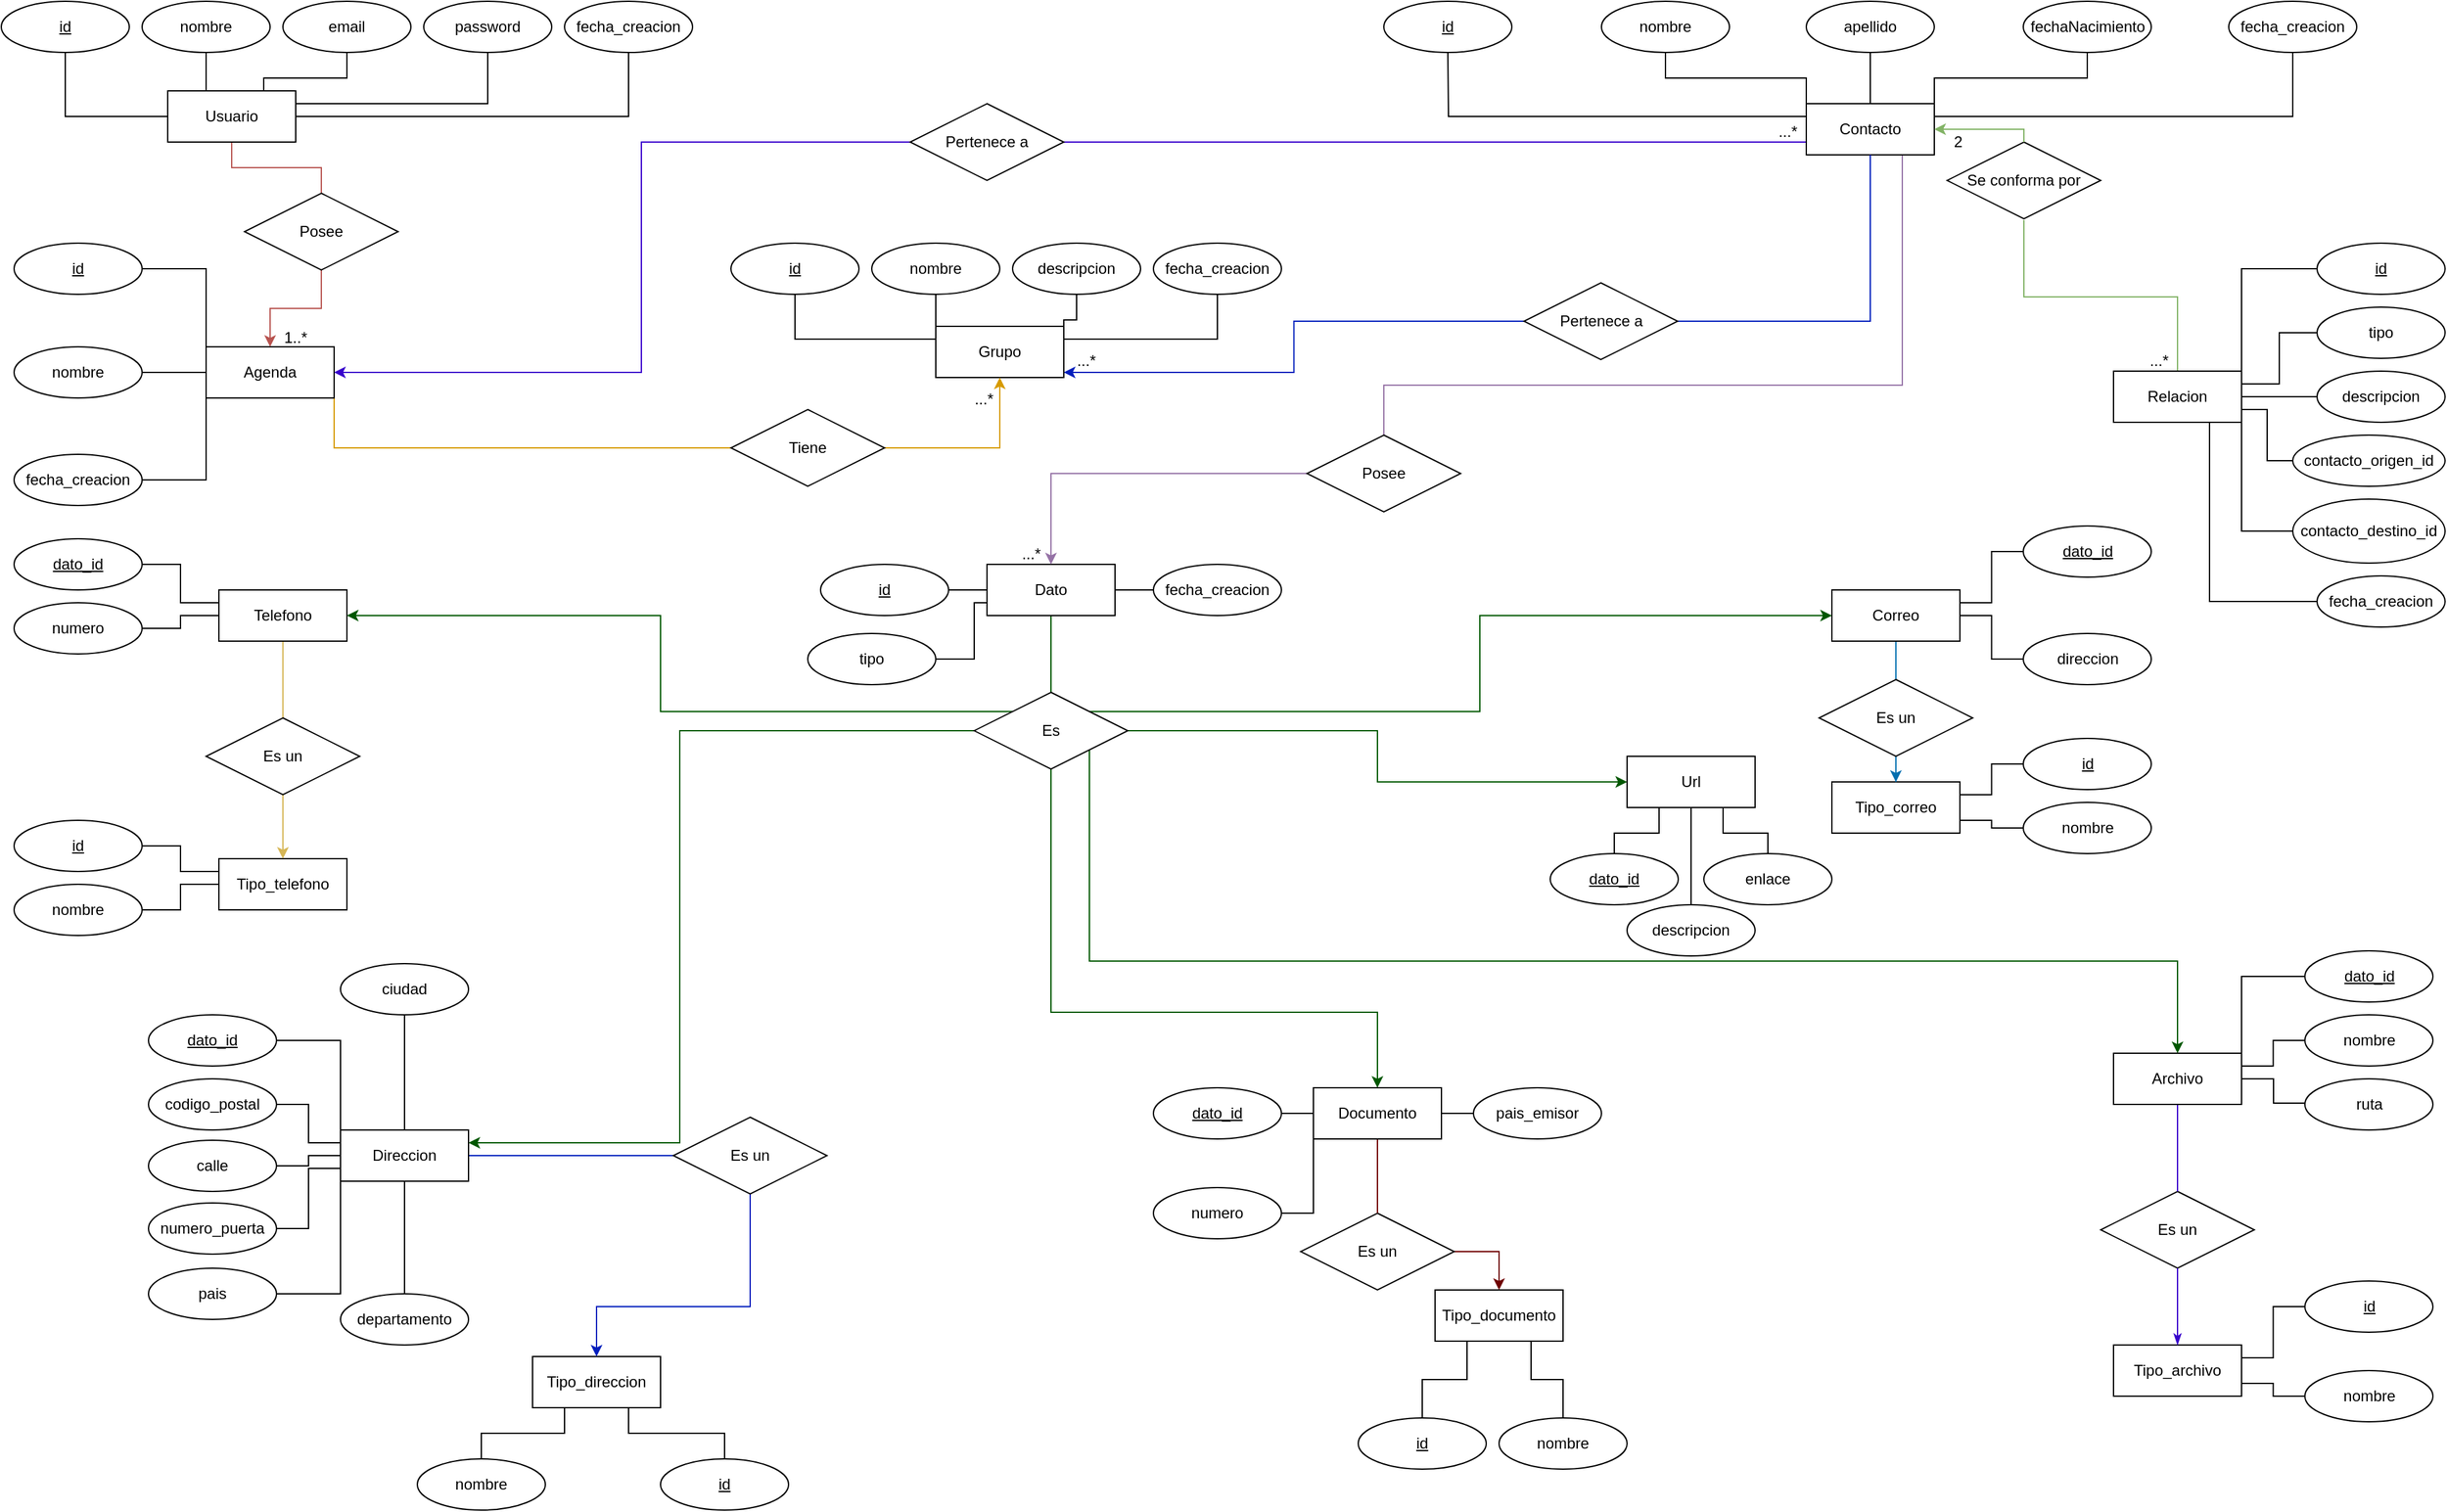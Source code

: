 <mxfile version="26.0.2">
  <diagram name="Página-1" id="xzADpgVo_dkYDp3r1AgU">
    <mxGraphModel dx="1434" dy="780" grid="1" gridSize="10" guides="1" tooltips="1" connect="1" arrows="1" fold="1" page="1" pageScale="1" pageWidth="1920" pageHeight="1200" math="0" shadow="0">
      <root>
        <mxCell id="0" />
        <mxCell id="1" parent="0" />
        <mxCell id="diiy5bji2r4iPWg2NNT_-10" style="edgeStyle=orthogonalEdgeStyle;rounded=0;orthogonalLoop=1;jettySize=auto;html=1;entryX=0.5;entryY=1;entryDx=0;entryDy=0;endArrow=none;endFill=0;" parent="1" source="diiy5bji2r4iPWg2NNT_-1" target="AHOMxlqq0fCrgZioV2p9-6" edge="1">
          <mxGeometry relative="1" as="geometry">
            <mxPoint x="190" y="60" as="targetPoint" />
          </mxGeometry>
        </mxCell>
        <mxCell id="diiy5bji2r4iPWg2NNT_-28" style="edgeStyle=orthogonalEdgeStyle;rounded=0;orthogonalLoop=1;jettySize=auto;html=1;exitX=0.5;exitY=1;exitDx=0;exitDy=0;endArrow=none;endFill=0;fillColor=#f8cecc;strokeColor=#b85450;" parent="1" source="diiy5bji2r4iPWg2NNT_-1" target="diiy5bji2r4iPWg2NNT_-27" edge="1">
          <mxGeometry relative="1" as="geometry" />
        </mxCell>
        <mxCell id="syevmmtqYLsKNkqVvPug-7" style="edgeStyle=orthogonalEdgeStyle;rounded=0;orthogonalLoop=1;jettySize=auto;html=1;exitX=0.25;exitY=0;exitDx=0;exitDy=0;entryX=0.5;entryY=1;entryDx=0;entryDy=0;endArrow=none;endFill=0;" parent="1" source="diiy5bji2r4iPWg2NNT_-1" target="diiy5bji2r4iPWg2NNT_-5" edge="1">
          <mxGeometry relative="1" as="geometry" />
        </mxCell>
        <mxCell id="syevmmtqYLsKNkqVvPug-9" style="edgeStyle=orthogonalEdgeStyle;rounded=0;orthogonalLoop=1;jettySize=auto;html=1;exitX=0.75;exitY=0;exitDx=0;exitDy=0;endArrow=none;endFill=0;" parent="1" source="diiy5bji2r4iPWg2NNT_-1" target="diiy5bji2r4iPWg2NNT_-4" edge="1">
          <mxGeometry relative="1" as="geometry">
            <Array as="points">
              <mxPoint x="205" y="70" />
              <mxPoint x="270" y="70" />
            </Array>
          </mxGeometry>
        </mxCell>
        <mxCell id="syevmmtqYLsKNkqVvPug-10" style="edgeStyle=orthogonalEdgeStyle;rounded=0;orthogonalLoop=1;jettySize=auto;html=1;exitX=1;exitY=0.25;exitDx=0;exitDy=0;entryX=0.5;entryY=1;entryDx=0;entryDy=0;endArrow=none;endFill=0;" parent="1" source="diiy5bji2r4iPWg2NNT_-1" target="diiy5bji2r4iPWg2NNT_-3" edge="1">
          <mxGeometry relative="1" as="geometry" />
        </mxCell>
        <mxCell id="syevmmtqYLsKNkqVvPug-11" style="edgeStyle=orthogonalEdgeStyle;rounded=0;orthogonalLoop=1;jettySize=auto;html=1;exitX=1;exitY=0.5;exitDx=0;exitDy=0;entryX=0.5;entryY=1;entryDx=0;entryDy=0;endArrow=none;endFill=0;" parent="1" source="diiy5bji2r4iPWg2NNT_-1" target="ktZHlVTQB4umDeRRJF_m-5" edge="1">
          <mxGeometry relative="1" as="geometry" />
        </mxCell>
        <mxCell id="diiy5bji2r4iPWg2NNT_-1" value="Usuario" style="whiteSpace=wrap;html=1;align=center;" parent="1" vertex="1">
          <mxGeometry x="130" y="80" width="100" height="40" as="geometry" />
        </mxCell>
        <mxCell id="diiy5bji2r4iPWg2NNT_-3" value="password" style="ellipse;whiteSpace=wrap;html=1;align=center;" parent="1" vertex="1">
          <mxGeometry x="330" y="10" width="100" height="40" as="geometry" />
        </mxCell>
        <mxCell id="diiy5bji2r4iPWg2NNT_-4" value="email" style="ellipse;whiteSpace=wrap;html=1;align=center;" parent="1" vertex="1">
          <mxGeometry x="220" y="10" width="100" height="40" as="geometry" />
        </mxCell>
        <mxCell id="diiy5bji2r4iPWg2NNT_-5" value="nombre" style="ellipse;whiteSpace=wrap;html=1;align=center;" parent="1" vertex="1">
          <mxGeometry x="110" y="10" width="100" height="40" as="geometry" />
        </mxCell>
        <mxCell id="ktZHlVTQB4umDeRRJF_m-36" style="edgeStyle=orthogonalEdgeStyle;rounded=0;orthogonalLoop=1;jettySize=auto;html=1;exitX=1;exitY=1;exitDx=0;exitDy=0;entryX=0;entryY=0.5;entryDx=0;entryDy=0;fillColor=#ffe6cc;strokeColor=#d79b00;endArrow=none;endFill=0;" parent="1" source="diiy5bji2r4iPWg2NNT_-18" target="ktZHlVTQB4umDeRRJF_m-35" edge="1">
          <mxGeometry relative="1" as="geometry" />
        </mxCell>
        <mxCell id="syevmmtqYLsKNkqVvPug-24" style="edgeStyle=orthogonalEdgeStyle;rounded=0;orthogonalLoop=1;jettySize=auto;html=1;exitX=0;exitY=0;exitDx=0;exitDy=0;entryX=1;entryY=0.5;entryDx=0;entryDy=0;endArrow=none;endFill=0;" parent="1" source="diiy5bji2r4iPWg2NNT_-18" target="AHOMxlqq0fCrgZioV2p9-7" edge="1">
          <mxGeometry relative="1" as="geometry" />
        </mxCell>
        <mxCell id="syevmmtqYLsKNkqVvPug-27" style="edgeStyle=orthogonalEdgeStyle;rounded=0;orthogonalLoop=1;jettySize=auto;html=1;exitX=0;exitY=1;exitDx=0;exitDy=0;entryX=1;entryY=0.5;entryDx=0;entryDy=0;endArrow=none;endFill=0;" parent="1" source="diiy5bji2r4iPWg2NNT_-18" target="ktZHlVTQB4umDeRRJF_m-15" edge="1">
          <mxGeometry relative="1" as="geometry" />
        </mxCell>
        <mxCell id="diiy5bji2r4iPWg2NNT_-18" value="Agenda" style="whiteSpace=wrap;html=1;align=center;" parent="1" vertex="1">
          <mxGeometry x="160" y="280" width="100" height="40" as="geometry" />
        </mxCell>
        <mxCell id="N4GPPUceazqMNQJiVk_T-6" value="" style="edgeStyle=orthogonalEdgeStyle;rounded=0;orthogonalLoop=1;jettySize=auto;html=1;endArrow=none;endFill=0;" edge="1" parent="1" source="diiy5bji2r4iPWg2NNT_-22" target="diiy5bji2r4iPWg2NNT_-18">
          <mxGeometry relative="1" as="geometry" />
        </mxCell>
        <mxCell id="diiy5bji2r4iPWg2NNT_-22" value="nombre" style="ellipse;whiteSpace=wrap;html=1;align=center;" parent="1" vertex="1">
          <mxGeometry x="10" y="280" width="100" height="40" as="geometry" />
        </mxCell>
        <mxCell id="diiy5bji2r4iPWg2NNT_-29" style="edgeStyle=orthogonalEdgeStyle;rounded=0;orthogonalLoop=1;jettySize=auto;html=1;exitX=0.5;exitY=1;exitDx=0;exitDy=0;entryX=0.5;entryY=0;entryDx=0;entryDy=0;fillColor=#f8cecc;strokeColor=#b85450;" parent="1" source="diiy5bji2r4iPWg2NNT_-27" target="diiy5bji2r4iPWg2NNT_-18" edge="1">
          <mxGeometry relative="1" as="geometry" />
        </mxCell>
        <mxCell id="diiy5bji2r4iPWg2NNT_-27" value="Posee" style="shape=rhombus;perimeter=rhombusPerimeter;whiteSpace=wrap;html=1;align=center;" parent="1" vertex="1">
          <mxGeometry x="190" y="160" width="120" height="60" as="geometry" />
        </mxCell>
        <mxCell id="diiy5bji2r4iPWg2NNT_-33" value="1..*" style="resizable=0;html=1;whiteSpace=wrap;align=right;verticalAlign=bottom;" parent="1" connectable="0" vertex="1">
          <mxGeometry x="265.0" y="289.0" as="geometry">
            <mxPoint x="-25" y="-8" as="offset" />
          </mxGeometry>
        </mxCell>
        <mxCell id="ktZHlVTQB4umDeRRJF_m-45" style="edgeStyle=orthogonalEdgeStyle;rounded=0;orthogonalLoop=1;jettySize=auto;html=1;exitX=0.75;exitY=1;exitDx=0;exitDy=0;entryX=0.5;entryY=0;entryDx=0;entryDy=0;fillColor=#e1d5e7;strokeColor=#9673a6;endArrow=none;endFill=0;" parent="1" source="AHOMxlqq0fCrgZioV2p9-3" target="ktZHlVTQB4umDeRRJF_m-44" edge="1">
          <mxGeometry relative="1" as="geometry">
            <Array as="points">
              <mxPoint x="1485" y="310" />
              <mxPoint x="1080" y="310" />
            </Array>
          </mxGeometry>
        </mxCell>
        <mxCell id="syevmmtqYLsKNkqVvPug-21" style="edgeStyle=orthogonalEdgeStyle;rounded=0;orthogonalLoop=1;jettySize=auto;html=1;exitX=1;exitY=0.25;exitDx=0;exitDy=0;entryX=0.5;entryY=1;entryDx=0;entryDy=0;endArrow=none;endFill=0;" parent="1" source="AHOMxlqq0fCrgZioV2p9-3" target="ktZHlVTQB4umDeRRJF_m-4" edge="1">
          <mxGeometry relative="1" as="geometry" />
        </mxCell>
        <mxCell id="syevmmtqYLsKNkqVvPug-22" style="edgeStyle=orthogonalEdgeStyle;rounded=0;orthogonalLoop=1;jettySize=auto;html=1;exitX=0;exitY=0.25;exitDx=0;exitDy=0;entryX=0.5;entryY=1;entryDx=0;entryDy=0;endArrow=none;endFill=0;" parent="1" source="AHOMxlqq0fCrgZioV2p9-3" edge="1">
          <mxGeometry relative="1" as="geometry">
            <mxPoint x="1130" y="50" as="targetPoint" />
          </mxGeometry>
        </mxCell>
        <mxCell id="syevmmtqYLsKNkqVvPug-30" style="edgeStyle=orthogonalEdgeStyle;rounded=0;orthogonalLoop=1;jettySize=auto;html=1;exitX=0;exitY=0.75;exitDx=0;exitDy=0;fillColor=#6a00ff;strokeColor=#3700CC;endArrow=none;endFill=0;" parent="1" source="AHOMxlqq0fCrgZioV2p9-3" target="GhxNdZzSaBzYZTnBA1cX-45" edge="1">
          <mxGeometry relative="1" as="geometry" />
        </mxCell>
        <mxCell id="N4GPPUceazqMNQJiVk_T-1" style="edgeStyle=orthogonalEdgeStyle;rounded=0;orthogonalLoop=1;jettySize=auto;html=1;exitX=0.5;exitY=0;exitDx=0;exitDy=0;entryX=0.5;entryY=1;entryDx=0;entryDy=0;endArrow=none;endFill=0;" edge="1" parent="1" source="AHOMxlqq0fCrgZioV2p9-3" target="AHOMxlqq0fCrgZioV2p9-9">
          <mxGeometry relative="1" as="geometry" />
        </mxCell>
        <mxCell id="N4GPPUceazqMNQJiVk_T-2" style="edgeStyle=orthogonalEdgeStyle;rounded=0;orthogonalLoop=1;jettySize=auto;html=1;exitX=0;exitY=0;exitDx=0;exitDy=0;entryX=0.5;entryY=1;entryDx=0;entryDy=0;endArrow=none;endFill=0;" edge="1" parent="1" source="AHOMxlqq0fCrgZioV2p9-3" target="AHOMxlqq0fCrgZioV2p9-8">
          <mxGeometry relative="1" as="geometry" />
        </mxCell>
        <mxCell id="N4GPPUceazqMNQJiVk_T-3" style="edgeStyle=orthogonalEdgeStyle;rounded=0;orthogonalLoop=1;jettySize=auto;html=1;exitX=1;exitY=0;exitDx=0;exitDy=0;entryX=0.5;entryY=1;entryDx=0;entryDy=0;endArrow=none;endFill=0;" edge="1" parent="1" source="AHOMxlqq0fCrgZioV2p9-3" target="AHOMxlqq0fCrgZioV2p9-11">
          <mxGeometry relative="1" as="geometry" />
        </mxCell>
        <mxCell id="AHOMxlqq0fCrgZioV2p9-3" value="Contacto" style="whiteSpace=wrap;html=1;align=center;" parent="1" vertex="1">
          <mxGeometry x="1410" y="90" width="100" height="40" as="geometry" />
        </mxCell>
        <mxCell id="AHOMxlqq0fCrgZioV2p9-5" value="id" style="ellipse;whiteSpace=wrap;html=1;align=center;fontStyle=4;" parent="1" vertex="1">
          <mxGeometry x="1080" y="10" width="100" height="40" as="geometry" />
        </mxCell>
        <mxCell id="AHOMxlqq0fCrgZioV2p9-6" value="id" style="ellipse;whiteSpace=wrap;html=1;align=center;fontStyle=4;" parent="1" vertex="1">
          <mxGeometry y="10" width="100" height="40" as="geometry" />
        </mxCell>
        <mxCell id="AHOMxlqq0fCrgZioV2p9-7" value="id" style="ellipse;whiteSpace=wrap;html=1;align=center;fontStyle=4;" parent="1" vertex="1">
          <mxGeometry x="10" y="199" width="100" height="40" as="geometry" />
        </mxCell>
        <mxCell id="AHOMxlqq0fCrgZioV2p9-8" value="nombre" style="ellipse;whiteSpace=wrap;html=1;align=center;" parent="1" vertex="1">
          <mxGeometry x="1250" y="10" width="100" height="40" as="geometry" />
        </mxCell>
        <mxCell id="AHOMxlqq0fCrgZioV2p9-9" value="apellido" style="ellipse;whiteSpace=wrap;html=1;align=center;" parent="1" vertex="1">
          <mxGeometry x="1410" y="10" width="100" height="40" as="geometry" />
        </mxCell>
        <mxCell id="AHOMxlqq0fCrgZioV2p9-11" value="fechaNacimiento" style="ellipse;whiteSpace=wrap;html=1;align=center;" parent="1" vertex="1">
          <mxGeometry x="1579.5" y="10" width="100" height="40" as="geometry" />
        </mxCell>
        <mxCell id="AHOMxlqq0fCrgZioV2p9-44" style="edgeStyle=orthogonalEdgeStyle;rounded=0;orthogonalLoop=1;jettySize=auto;html=1;exitX=1;exitY=0;exitDx=0;exitDy=0;entryX=0;entryY=0.5;entryDx=0;entryDy=0;endArrow=none;endFill=0;" parent="1" source="AHOMxlqq0fCrgZioV2p9-26" target="AHOMxlqq0fCrgZioV2p9-39" edge="1">
          <mxGeometry relative="1" as="geometry" />
        </mxCell>
        <mxCell id="AHOMxlqq0fCrgZioV2p9-45" style="edgeStyle=orthogonalEdgeStyle;rounded=0;orthogonalLoop=1;jettySize=auto;html=1;exitX=1;exitY=0.25;exitDx=0;exitDy=0;entryX=0;entryY=0.5;entryDx=0;entryDy=0;endArrow=none;endFill=0;" parent="1" source="AHOMxlqq0fCrgZioV2p9-26" target="AHOMxlqq0fCrgZioV2p9-43" edge="1">
          <mxGeometry relative="1" as="geometry" />
        </mxCell>
        <mxCell id="AHOMxlqq0fCrgZioV2p9-46" style="edgeStyle=orthogonalEdgeStyle;rounded=0;orthogonalLoop=1;jettySize=auto;html=1;exitX=1;exitY=0.5;exitDx=0;exitDy=0;entryX=0;entryY=0.5;entryDx=0;entryDy=0;endArrow=none;endFill=0;" parent="1" source="AHOMxlqq0fCrgZioV2p9-26" target="AHOMxlqq0fCrgZioV2p9-42" edge="1">
          <mxGeometry relative="1" as="geometry" />
        </mxCell>
        <mxCell id="AHOMxlqq0fCrgZioV2p9-47" style="edgeStyle=orthogonalEdgeStyle;rounded=0;orthogonalLoop=1;jettySize=auto;html=1;exitX=1;exitY=0.75;exitDx=0;exitDy=0;entryX=0;entryY=0.5;entryDx=0;entryDy=0;endArrow=none;endFill=0;" parent="1" source="AHOMxlqq0fCrgZioV2p9-26" target="AHOMxlqq0fCrgZioV2p9-41" edge="1">
          <mxGeometry relative="1" as="geometry" />
        </mxCell>
        <mxCell id="AHOMxlqq0fCrgZioV2p9-48" style="edgeStyle=orthogonalEdgeStyle;rounded=0;orthogonalLoop=1;jettySize=auto;html=1;exitX=1;exitY=1;exitDx=0;exitDy=0;entryX=0;entryY=0.5;entryDx=0;entryDy=0;endArrow=none;endFill=0;" parent="1" source="AHOMxlqq0fCrgZioV2p9-26" target="AHOMxlqq0fCrgZioV2p9-40" edge="1">
          <mxGeometry relative="1" as="geometry" />
        </mxCell>
        <mxCell id="ktZHlVTQB4umDeRRJF_m-17" style="edgeStyle=orthogonalEdgeStyle;rounded=0;orthogonalLoop=1;jettySize=auto;html=1;exitX=0.75;exitY=1;exitDx=0;exitDy=0;entryX=0;entryY=0.5;entryDx=0;entryDy=0;endArrow=none;endFill=0;" parent="1" source="AHOMxlqq0fCrgZioV2p9-26" target="ktZHlVTQB4umDeRRJF_m-16" edge="1">
          <mxGeometry relative="1" as="geometry" />
        </mxCell>
        <mxCell id="GhxNdZzSaBzYZTnBA1cX-44" style="edgeStyle=orthogonalEdgeStyle;rounded=0;orthogonalLoop=1;jettySize=auto;html=1;exitX=0.5;exitY=0;exitDx=0;exitDy=0;entryX=0.5;entryY=1;entryDx=0;entryDy=0;endArrow=none;endFill=0;fillColor=#d5e8d4;strokeColor=#82b366;" parent="1" source="AHOMxlqq0fCrgZioV2p9-26" edge="1">
          <mxGeometry relative="1" as="geometry">
            <Array as="points">
              <mxPoint x="1700" y="241" />
              <mxPoint x="1580" y="241" />
            </Array>
            <mxPoint x="1650" y="320" as="sourcePoint" />
            <mxPoint x="1580" y="181" as="targetPoint" />
          </mxGeometry>
        </mxCell>
        <mxCell id="AHOMxlqq0fCrgZioV2p9-26" value="Relacion" style="whiteSpace=wrap;html=1;align=center;" parent="1" vertex="1">
          <mxGeometry x="1650" y="299" width="100" height="40" as="geometry" />
        </mxCell>
        <mxCell id="AHOMxlqq0fCrgZioV2p9-38" value="Se conforma por" style="shape=rhombus;perimeter=rhombusPerimeter;whiteSpace=wrap;html=1;align=center;" parent="1" vertex="1">
          <mxGeometry x="1520" y="120" width="120" height="60" as="geometry" />
        </mxCell>
        <mxCell id="AHOMxlqq0fCrgZioV2p9-39" value="id" style="ellipse;whiteSpace=wrap;html=1;align=center;fontStyle=4;" parent="1" vertex="1">
          <mxGeometry x="1809" y="199" width="100" height="40" as="geometry" />
        </mxCell>
        <mxCell id="AHOMxlqq0fCrgZioV2p9-40" value="contacto_destino_id" style="ellipse;whiteSpace=wrap;html=1;align=center;" parent="1" vertex="1">
          <mxGeometry x="1790" y="399" width="119" height="50" as="geometry" />
        </mxCell>
        <mxCell id="AHOMxlqq0fCrgZioV2p9-41" value="contacto_origen_id" style="ellipse;whiteSpace=wrap;html=1;align=center;" parent="1" vertex="1">
          <mxGeometry x="1790" y="349" width="119" height="40" as="geometry" />
        </mxCell>
        <mxCell id="AHOMxlqq0fCrgZioV2p9-42" value="descripcion" style="ellipse;whiteSpace=wrap;html=1;align=center;" parent="1" vertex="1">
          <mxGeometry x="1809" y="299" width="100" height="40" as="geometry" />
        </mxCell>
        <mxCell id="AHOMxlqq0fCrgZioV2p9-43" value="tipo" style="ellipse;whiteSpace=wrap;html=1;align=center;" parent="1" vertex="1">
          <mxGeometry x="1809" y="249" width="100" height="40" as="geometry" />
        </mxCell>
        <mxCell id="ktZHlVTQB4umDeRRJF_m-4" value="fecha_creacion" style="ellipse;whiteSpace=wrap;html=1;align=center;" parent="1" vertex="1">
          <mxGeometry x="1740" y="10" width="100" height="40" as="geometry" />
        </mxCell>
        <mxCell id="ktZHlVTQB4umDeRRJF_m-5" value="fecha_creacion" style="ellipse;whiteSpace=wrap;html=1;align=center;" parent="1" vertex="1">
          <mxGeometry x="440" y="10" width="100" height="40" as="geometry" />
        </mxCell>
        <mxCell id="ktZHlVTQB4umDeRRJF_m-13" value="...&lt;span style=&quot;background-color: initial;&quot;&gt;*&lt;/span&gt;" style="resizable=0;html=1;whiteSpace=wrap;align=right;verticalAlign=bottom;" parent="1" connectable="0" vertex="1">
          <mxGeometry x="1560.0" y="299.0" as="geometry">
            <mxPoint x="134" as="offset" />
          </mxGeometry>
        </mxCell>
        <mxCell id="ktZHlVTQB4umDeRRJF_m-14" value="2" style="resizable=0;html=1;whiteSpace=wrap;align=right;verticalAlign=bottom;" parent="1" connectable="0" vertex="1">
          <mxGeometry x="1510.0" y="120.0" as="geometry">
            <mxPoint x="23" y="8" as="offset" />
          </mxGeometry>
        </mxCell>
        <mxCell id="ktZHlVTQB4umDeRRJF_m-15" value="fecha_creacion" style="ellipse;whiteSpace=wrap;html=1;align=center;" parent="1" vertex="1">
          <mxGeometry x="10" y="364" width="100" height="40" as="geometry" />
        </mxCell>
        <mxCell id="ktZHlVTQB4umDeRRJF_m-16" value="fecha_creacion" style="ellipse;whiteSpace=wrap;html=1;align=center;" parent="1" vertex="1">
          <mxGeometry x="1809" y="459" width="100" height="40" as="geometry" />
        </mxCell>
        <mxCell id="ktZHlVTQB4umDeRRJF_m-30" style="edgeStyle=orthogonalEdgeStyle;rounded=0;orthogonalLoop=1;jettySize=auto;html=1;exitX=0;exitY=0.25;exitDx=0;exitDy=0;entryX=0.5;entryY=1;entryDx=0;entryDy=0;endArrow=none;endFill=0;" parent="1" source="ktZHlVTQB4umDeRRJF_m-23" target="ktZHlVTQB4umDeRRJF_m-28" edge="1">
          <mxGeometry relative="1" as="geometry" />
        </mxCell>
        <mxCell id="ktZHlVTQB4umDeRRJF_m-31" style="edgeStyle=orthogonalEdgeStyle;rounded=0;orthogonalLoop=1;jettySize=auto;html=1;exitX=1;exitY=0.25;exitDx=0;exitDy=0;entryX=0.5;entryY=1;entryDx=0;entryDy=0;endArrow=none;endFill=0;" parent="1" source="ktZHlVTQB4umDeRRJF_m-23" target="ktZHlVTQB4umDeRRJF_m-29" edge="1">
          <mxGeometry relative="1" as="geometry" />
        </mxCell>
        <mxCell id="ktZHlVTQB4umDeRRJF_m-33" style="edgeStyle=orthogonalEdgeStyle;rounded=0;orthogonalLoop=1;jettySize=auto;html=1;exitX=1;exitY=0;exitDx=0;exitDy=0;entryX=0.5;entryY=1;entryDx=0;entryDy=0;endArrow=none;endFill=0;" parent="1" source="ktZHlVTQB4umDeRRJF_m-23" target="ktZHlVTQB4umDeRRJF_m-26" edge="1">
          <mxGeometry relative="1" as="geometry">
            <Array as="points">
              <mxPoint x="830" y="259" />
              <mxPoint x="840" y="259" />
            </Array>
          </mxGeometry>
        </mxCell>
        <mxCell id="ktZHlVTQB4umDeRRJF_m-34" style="edgeStyle=orthogonalEdgeStyle;rounded=0;orthogonalLoop=1;jettySize=auto;html=1;exitX=0;exitY=0;exitDx=0;exitDy=0;entryX=0.5;entryY=1;entryDx=0;entryDy=0;endArrow=none;endFill=0;" parent="1" source="ktZHlVTQB4umDeRRJF_m-23" target="ktZHlVTQB4umDeRRJF_m-24" edge="1">
          <mxGeometry relative="1" as="geometry" />
        </mxCell>
        <mxCell id="syevmmtqYLsKNkqVvPug-28" style="edgeStyle=orthogonalEdgeStyle;rounded=0;orthogonalLoop=1;jettySize=auto;html=1;exitX=1;exitY=0.9;exitDx=0;exitDy=0;entryX=0;entryY=0.5;entryDx=0;entryDy=0;startArrow=classic;startFill=1;endArrow=none;endFill=0;fillColor=#0050ef;strokeColor=#001DBC;exitPerimeter=0;" parent="1" source="ktZHlVTQB4umDeRRJF_m-23" target="ktZHlVTQB4umDeRRJF_m-39" edge="1">
          <mxGeometry relative="1" as="geometry" />
        </mxCell>
        <mxCell id="ktZHlVTQB4umDeRRJF_m-23" value="Grupo" style="whiteSpace=wrap;html=1;align=center;" parent="1" vertex="1">
          <mxGeometry x="730" y="264" width="100" height="40" as="geometry" />
        </mxCell>
        <mxCell id="ktZHlVTQB4umDeRRJF_m-24" value="nombre" style="ellipse;whiteSpace=wrap;html=1;align=center;" parent="1" vertex="1">
          <mxGeometry x="680" y="199" width="100" height="40" as="geometry" />
        </mxCell>
        <mxCell id="ktZHlVTQB4umDeRRJF_m-26" value="descripcion" style="ellipse;whiteSpace=wrap;html=1;align=center;" parent="1" vertex="1">
          <mxGeometry x="790" y="199" width="100" height="40" as="geometry" />
        </mxCell>
        <mxCell id="ktZHlVTQB4umDeRRJF_m-28" value="id" style="ellipse;whiteSpace=wrap;html=1;align=center;fontStyle=4;" parent="1" vertex="1">
          <mxGeometry x="570" y="199" width="100" height="40" as="geometry" />
        </mxCell>
        <mxCell id="ktZHlVTQB4umDeRRJF_m-29" value="fecha_creacion" style="ellipse;whiteSpace=wrap;html=1;align=center;" parent="1" vertex="1">
          <mxGeometry x="900" y="199" width="100" height="40" as="geometry" />
        </mxCell>
        <mxCell id="ktZHlVTQB4umDeRRJF_m-37" style="edgeStyle=orthogonalEdgeStyle;rounded=0;orthogonalLoop=1;jettySize=auto;html=1;exitX=1;exitY=0.5;exitDx=0;exitDy=0;entryX=0.5;entryY=1;entryDx=0;entryDy=0;fillColor=#ffe6cc;strokeColor=#d79b00;" parent="1" source="ktZHlVTQB4umDeRRJF_m-35" target="ktZHlVTQB4umDeRRJF_m-23" edge="1">
          <mxGeometry relative="1" as="geometry" />
        </mxCell>
        <mxCell id="ktZHlVTQB4umDeRRJF_m-35" value="Tiene" style="shape=rhombus;perimeter=rhombusPerimeter;whiteSpace=wrap;html=1;align=center;" parent="1" vertex="1">
          <mxGeometry x="570" y="329" width="120" height="60" as="geometry" />
        </mxCell>
        <mxCell id="syevmmtqYLsKNkqVvPug-29" style="edgeStyle=orthogonalEdgeStyle;rounded=0;orthogonalLoop=1;jettySize=auto;html=1;exitX=1;exitY=0.5;exitDx=0;exitDy=0;entryX=0.5;entryY=1;entryDx=0;entryDy=0;endArrow=none;endFill=0;fillColor=#0050ef;strokeColor=#001DBC;" parent="1" source="ktZHlVTQB4umDeRRJF_m-39" target="AHOMxlqq0fCrgZioV2p9-3" edge="1">
          <mxGeometry relative="1" as="geometry" />
        </mxCell>
        <mxCell id="ktZHlVTQB4umDeRRJF_m-39" value="Pertenece a" style="shape=rhombus;perimeter=rhombusPerimeter;whiteSpace=wrap;html=1;align=center;" parent="1" vertex="1">
          <mxGeometry x="1189.5" y="230" width="120" height="60" as="geometry" />
        </mxCell>
        <mxCell id="ktZHlVTQB4umDeRRJF_m-52" style="edgeStyle=orthogonalEdgeStyle;rounded=0;orthogonalLoop=1;jettySize=auto;html=1;exitX=0;exitY=0.5;exitDx=0;exitDy=0;entryX=1;entryY=0.5;entryDx=0;entryDy=0;endArrow=none;endFill=0;" parent="1" source="ktZHlVTQB4umDeRRJF_m-43" target="ktZHlVTQB4umDeRRJF_m-48" edge="1">
          <mxGeometry relative="1" as="geometry" />
        </mxCell>
        <mxCell id="ktZHlVTQB4umDeRRJF_m-53" style="edgeStyle=orthogonalEdgeStyle;rounded=0;orthogonalLoop=1;jettySize=auto;html=1;exitX=0;exitY=0.75;exitDx=0;exitDy=0;entryX=1;entryY=0.5;entryDx=0;entryDy=0;endArrow=none;endFill=0;" parent="1" source="ktZHlVTQB4umDeRRJF_m-43" target="ktZHlVTQB4umDeRRJF_m-50" edge="1">
          <mxGeometry relative="1" as="geometry">
            <Array as="points">
              <mxPoint x="760" y="480" />
              <mxPoint x="760" y="524" />
            </Array>
          </mxGeometry>
        </mxCell>
        <mxCell id="ktZHlVTQB4umDeRRJF_m-54" style="edgeStyle=orthogonalEdgeStyle;rounded=0;orthogonalLoop=1;jettySize=auto;html=1;exitX=1;exitY=0.5;exitDx=0;exitDy=0;entryX=0;entryY=0.5;entryDx=0;entryDy=0;endArrow=none;endFill=0;" parent="1" source="ktZHlVTQB4umDeRRJF_m-43" target="ktZHlVTQB4umDeRRJF_m-49" edge="1">
          <mxGeometry relative="1" as="geometry" />
        </mxCell>
        <mxCell id="ktZHlVTQB4umDeRRJF_m-75" style="edgeStyle=orthogonalEdgeStyle;rounded=0;orthogonalLoop=1;jettySize=auto;html=1;exitX=0.5;exitY=1;exitDx=0;exitDy=0;entryX=0.5;entryY=0;entryDx=0;entryDy=0;fillColor=#008a00;strokeColor=#005700;endArrow=none;endFill=0;" parent="1" source="ktZHlVTQB4umDeRRJF_m-43" target="ktZHlVTQB4umDeRRJF_m-74" edge="1">
          <mxGeometry relative="1" as="geometry" />
        </mxCell>
        <mxCell id="ktZHlVTQB4umDeRRJF_m-43" value="Dato" style="whiteSpace=wrap;html=1;align=center;" parent="1" vertex="1">
          <mxGeometry x="770" y="450" width="100" height="40" as="geometry" />
        </mxCell>
        <mxCell id="ktZHlVTQB4umDeRRJF_m-47" style="edgeStyle=orthogonalEdgeStyle;rounded=0;orthogonalLoop=1;jettySize=auto;html=1;exitX=0;exitY=0.5;exitDx=0;exitDy=0;entryX=0.5;entryY=0;entryDx=0;entryDy=0;fillColor=#e1d5e7;strokeColor=#9673a6;" parent="1" source="ktZHlVTQB4umDeRRJF_m-44" target="ktZHlVTQB4umDeRRJF_m-43" edge="1">
          <mxGeometry relative="1" as="geometry" />
        </mxCell>
        <mxCell id="ktZHlVTQB4umDeRRJF_m-44" value="Posee" style="shape=rhombus;perimeter=rhombusPerimeter;whiteSpace=wrap;html=1;align=center;" parent="1" vertex="1">
          <mxGeometry x="1020" y="349" width="120" height="60" as="geometry" />
        </mxCell>
        <mxCell id="ktZHlVTQB4umDeRRJF_m-48" value="id" style="ellipse;whiteSpace=wrap;html=1;align=center;fontStyle=4;" parent="1" vertex="1">
          <mxGeometry x="640" y="450" width="100" height="40" as="geometry" />
        </mxCell>
        <mxCell id="ktZHlVTQB4umDeRRJF_m-49" value="fecha_creacion" style="ellipse;whiteSpace=wrap;html=1;align=center;" parent="1" vertex="1">
          <mxGeometry x="900" y="450" width="100" height="40" as="geometry" />
        </mxCell>
        <mxCell id="ktZHlVTQB4umDeRRJF_m-50" value="tipo" style="ellipse;whiteSpace=wrap;html=1;align=center;" parent="1" vertex="1">
          <mxGeometry x="630" y="504" width="100" height="40" as="geometry" />
        </mxCell>
        <mxCell id="ktZHlVTQB4umDeRRJF_m-61" style="edgeStyle=orthogonalEdgeStyle;rounded=0;orthogonalLoop=1;jettySize=auto;html=1;exitX=0;exitY=0.25;exitDx=0;exitDy=0;entryX=1;entryY=0.5;entryDx=0;entryDy=0;endArrow=none;endFill=0;" parent="1" source="ktZHlVTQB4umDeRRJF_m-56" target="ktZHlVTQB4umDeRRJF_m-58" edge="1">
          <mxGeometry relative="1" as="geometry" />
        </mxCell>
        <mxCell id="ktZHlVTQB4umDeRRJF_m-62" style="edgeStyle=orthogonalEdgeStyle;rounded=0;orthogonalLoop=1;jettySize=auto;html=1;exitX=0;exitY=0.5;exitDx=0;exitDy=0;entryX=1;entryY=0.5;entryDx=0;entryDy=0;endArrow=none;endFill=0;" parent="1" source="ktZHlVTQB4umDeRRJF_m-56" target="ktZHlVTQB4umDeRRJF_m-59" edge="1">
          <mxGeometry relative="1" as="geometry" />
        </mxCell>
        <mxCell id="ktZHlVTQB4umDeRRJF_m-72" style="edgeStyle=orthogonalEdgeStyle;rounded=0;orthogonalLoop=1;jettySize=auto;html=1;exitX=0.5;exitY=1;exitDx=0;exitDy=0;endArrow=none;endFill=0;fillColor=#fff2cc;strokeColor=#d6b656;" parent="1" source="ktZHlVTQB4umDeRRJF_m-56" target="ktZHlVTQB4umDeRRJF_m-71" edge="1">
          <mxGeometry relative="1" as="geometry" />
        </mxCell>
        <mxCell id="ktZHlVTQB4umDeRRJF_m-56" value="Telefono" style="whiteSpace=wrap;html=1;align=center;" parent="1" vertex="1">
          <mxGeometry x="170" y="470" width="100" height="40" as="geometry" />
        </mxCell>
        <mxCell id="ktZHlVTQB4umDeRRJF_m-58" value="dato_id" style="ellipse;whiteSpace=wrap;html=1;align=center;fontStyle=4;" parent="1" vertex="1">
          <mxGeometry x="10" y="430" width="100" height="40" as="geometry" />
        </mxCell>
        <mxCell id="ktZHlVTQB4umDeRRJF_m-59" value="numero" style="ellipse;whiteSpace=wrap;html=1;align=center;" parent="1" vertex="1">
          <mxGeometry x="10" y="480" width="100" height="40" as="geometry" />
        </mxCell>
        <mxCell id="ktZHlVTQB4umDeRRJF_m-64" style="edgeStyle=orthogonalEdgeStyle;rounded=0;orthogonalLoop=1;jettySize=auto;html=1;exitX=0;exitY=0.25;exitDx=0;exitDy=0;entryX=1;entryY=0.5;entryDx=0;entryDy=0;endArrow=none;endFill=0;" parent="1" source="ktZHlVTQB4umDeRRJF_m-67" target="ktZHlVTQB4umDeRRJF_m-68" edge="1">
          <mxGeometry relative="1" as="geometry" />
        </mxCell>
        <mxCell id="ktZHlVTQB4umDeRRJF_m-65" style="edgeStyle=orthogonalEdgeStyle;rounded=0;orthogonalLoop=1;jettySize=auto;html=1;exitX=0;exitY=0.5;exitDx=0;exitDy=0;entryX=1;entryY=0.5;entryDx=0;entryDy=0;endArrow=none;endFill=0;" parent="1" source="ktZHlVTQB4umDeRRJF_m-67" target="ktZHlVTQB4umDeRRJF_m-69" edge="1">
          <mxGeometry relative="1" as="geometry" />
        </mxCell>
        <mxCell id="ktZHlVTQB4umDeRRJF_m-67" value="Tipo_telefono" style="whiteSpace=wrap;html=1;align=center;" parent="1" vertex="1">
          <mxGeometry x="170" y="680" width="100" height="40" as="geometry" />
        </mxCell>
        <mxCell id="ktZHlVTQB4umDeRRJF_m-68" value="id" style="ellipse;whiteSpace=wrap;html=1;align=center;fontStyle=4;" parent="1" vertex="1">
          <mxGeometry x="10" y="650" width="100" height="40" as="geometry" />
        </mxCell>
        <mxCell id="ktZHlVTQB4umDeRRJF_m-69" value="nombre" style="ellipse;whiteSpace=wrap;html=1;align=center;" parent="1" vertex="1">
          <mxGeometry x="10" y="700" width="100" height="40" as="geometry" />
        </mxCell>
        <mxCell id="ktZHlVTQB4umDeRRJF_m-73" style="edgeStyle=orthogonalEdgeStyle;rounded=0;orthogonalLoop=1;jettySize=auto;html=1;exitX=0.5;exitY=1;exitDx=0;exitDy=0;entryX=0.5;entryY=0;entryDx=0;entryDy=0;fillColor=#fff2cc;strokeColor=#d6b656;" parent="1" source="ktZHlVTQB4umDeRRJF_m-71" target="ktZHlVTQB4umDeRRJF_m-67" edge="1">
          <mxGeometry relative="1" as="geometry" />
        </mxCell>
        <mxCell id="ktZHlVTQB4umDeRRJF_m-71" value="Es un" style="shape=rhombus;perimeter=rhombusPerimeter;whiteSpace=wrap;html=1;align=center;" parent="1" vertex="1">
          <mxGeometry x="160" y="570" width="120" height="60" as="geometry" />
        </mxCell>
        <mxCell id="syevmmtqYLsKNkqVvPug-48" style="edgeStyle=orthogonalEdgeStyle;rounded=0;orthogonalLoop=1;jettySize=auto;html=1;exitX=0;exitY=0;exitDx=0;exitDy=0;entryX=1;entryY=0.5;entryDx=0;entryDy=0;fillColor=#008a00;strokeColor=#005700;" parent="1" source="ktZHlVTQB4umDeRRJF_m-74" target="ktZHlVTQB4umDeRRJF_m-56" edge="1">
          <mxGeometry relative="1" as="geometry" />
        </mxCell>
        <mxCell id="syevmmtqYLsKNkqVvPug-49" style="edgeStyle=orthogonalEdgeStyle;rounded=0;orthogonalLoop=1;jettySize=auto;html=1;exitX=1;exitY=0;exitDx=0;exitDy=0;entryX=0;entryY=0.5;entryDx=0;entryDy=0;fillColor=#008a00;strokeColor=#005700;" parent="1" source="ktZHlVTQB4umDeRRJF_m-74" target="ktZHlVTQB4umDeRRJF_m-89" edge="1">
          <mxGeometry relative="1" as="geometry" />
        </mxCell>
        <mxCell id="syevmmtqYLsKNkqVvPug-50" style="edgeStyle=orthogonalEdgeStyle;rounded=0;orthogonalLoop=1;jettySize=auto;html=1;exitX=1;exitY=0.5;exitDx=0;exitDy=0;entryX=0;entryY=0.5;entryDx=0;entryDy=0;fillColor=#008a00;strokeColor=#005700;" parent="1" source="ktZHlVTQB4umDeRRJF_m-74" target="ktZHlVTQB4umDeRRJF_m-80" edge="1">
          <mxGeometry relative="1" as="geometry" />
        </mxCell>
        <mxCell id="syevmmtqYLsKNkqVvPug-51" style="edgeStyle=orthogonalEdgeStyle;rounded=0;orthogonalLoop=1;jettySize=auto;html=1;exitX=1;exitY=1;exitDx=0;exitDy=0;entryX=0.5;entryY=0;entryDx=0;entryDy=0;fillColor=#008a00;strokeColor=#005700;" parent="1" source="ktZHlVTQB4umDeRRJF_m-74" target="GhxNdZzSaBzYZTnBA1cX-1" edge="1">
          <mxGeometry relative="1" as="geometry">
            <Array as="points">
              <mxPoint x="850" y="760" />
              <mxPoint x="1700" y="760" />
            </Array>
          </mxGeometry>
        </mxCell>
        <mxCell id="syevmmtqYLsKNkqVvPug-52" style="edgeStyle=orthogonalEdgeStyle;rounded=0;orthogonalLoop=1;jettySize=auto;html=1;exitX=0.5;exitY=1;exitDx=0;exitDy=0;entryX=0.5;entryY=0;entryDx=0;entryDy=0;fillColor=#008a00;strokeColor=#005700;" parent="1" source="ktZHlVTQB4umDeRRJF_m-74" target="GhxNdZzSaBzYZTnBA1cX-15" edge="1">
          <mxGeometry relative="1" as="geometry">
            <Array as="points">
              <mxPoint x="820" y="800" />
              <mxPoint x="1075" y="800" />
            </Array>
          </mxGeometry>
        </mxCell>
        <mxCell id="syevmmtqYLsKNkqVvPug-53" style="edgeStyle=orthogonalEdgeStyle;rounded=0;orthogonalLoop=1;jettySize=auto;html=1;exitX=0;exitY=0.5;exitDx=0;exitDy=0;entryX=1;entryY=0.25;entryDx=0;entryDy=0;fillColor=#008a00;strokeColor=#005700;" parent="1" source="ktZHlVTQB4umDeRRJF_m-74" target="ktZHlVTQB4umDeRRJF_m-111" edge="1">
          <mxGeometry relative="1" as="geometry">
            <Array as="points">
              <mxPoint x="530" y="580" />
              <mxPoint x="530" y="902" />
            </Array>
          </mxGeometry>
        </mxCell>
        <mxCell id="ktZHlVTQB4umDeRRJF_m-74" value="Es" style="shape=rhombus;perimeter=rhombusPerimeter;whiteSpace=wrap;html=1;align=center;" parent="1" vertex="1">
          <mxGeometry x="760" y="550" width="120" height="60" as="geometry" />
        </mxCell>
        <mxCell id="ktZHlVTQB4umDeRRJF_m-86" style="edgeStyle=orthogonalEdgeStyle;rounded=0;orthogonalLoop=1;jettySize=auto;html=1;exitX=0.25;exitY=1;exitDx=0;exitDy=0;entryX=0.5;entryY=0;entryDx=0;entryDy=0;endArrow=none;endFill=0;" parent="1" source="ktZHlVTQB4umDeRRJF_m-80" target="ktZHlVTQB4umDeRRJF_m-83" edge="1">
          <mxGeometry relative="1" as="geometry" />
        </mxCell>
        <mxCell id="ktZHlVTQB4umDeRRJF_m-87" style="edgeStyle=orthogonalEdgeStyle;rounded=0;orthogonalLoop=1;jettySize=auto;html=1;exitX=0.75;exitY=1;exitDx=0;exitDy=0;entryX=0.5;entryY=0;entryDx=0;entryDy=0;endArrow=none;endFill=0;" parent="1" source="ktZHlVTQB4umDeRRJF_m-80" target="ktZHlVTQB4umDeRRJF_m-84" edge="1">
          <mxGeometry relative="1" as="geometry" />
        </mxCell>
        <mxCell id="ktZHlVTQB4umDeRRJF_m-88" style="edgeStyle=orthogonalEdgeStyle;rounded=0;orthogonalLoop=1;jettySize=auto;html=1;exitX=0.5;exitY=1;exitDx=0;exitDy=0;entryX=0.5;entryY=0;entryDx=0;entryDy=0;endArrow=none;endFill=0;" parent="1" source="ktZHlVTQB4umDeRRJF_m-80" target="ktZHlVTQB4umDeRRJF_m-85" edge="1">
          <mxGeometry relative="1" as="geometry" />
        </mxCell>
        <mxCell id="ktZHlVTQB4umDeRRJF_m-80" value="Url" style="whiteSpace=wrap;html=1;align=center;" parent="1" vertex="1">
          <mxGeometry x="1270" y="600" width="100" height="40" as="geometry" />
        </mxCell>
        <mxCell id="ktZHlVTQB4umDeRRJF_m-83" value="dato_id" style="ellipse;whiteSpace=wrap;html=1;align=center;fontStyle=4;" parent="1" vertex="1">
          <mxGeometry x="1210" y="676" width="100" height="40" as="geometry" />
        </mxCell>
        <mxCell id="ktZHlVTQB4umDeRRJF_m-84" value="enlace" style="ellipse;whiteSpace=wrap;html=1;align=center;" parent="1" vertex="1">
          <mxGeometry x="1330" y="676" width="100" height="40" as="geometry" />
        </mxCell>
        <mxCell id="ktZHlVTQB4umDeRRJF_m-85" value="descripcion" style="ellipse;whiteSpace=wrap;html=1;align=center;" parent="1" vertex="1">
          <mxGeometry x="1270" y="716" width="100" height="40" as="geometry" />
        </mxCell>
        <mxCell id="ktZHlVTQB4umDeRRJF_m-93" style="edgeStyle=orthogonalEdgeStyle;rounded=0;orthogonalLoop=1;jettySize=auto;html=1;exitX=1;exitY=0.25;exitDx=0;exitDy=0;entryX=0;entryY=0.5;entryDx=0;entryDy=0;endArrow=none;endFill=0;" parent="1" source="ktZHlVTQB4umDeRRJF_m-89" target="ktZHlVTQB4umDeRRJF_m-91" edge="1">
          <mxGeometry relative="1" as="geometry" />
        </mxCell>
        <mxCell id="ktZHlVTQB4umDeRRJF_m-95" style="edgeStyle=orthogonalEdgeStyle;rounded=0;orthogonalLoop=1;jettySize=auto;html=1;exitX=1;exitY=0.5;exitDx=0;exitDy=0;entryX=0;entryY=0.5;entryDx=0;entryDy=0;endArrow=none;endFill=0;" parent="1" source="ktZHlVTQB4umDeRRJF_m-89" target="ktZHlVTQB4umDeRRJF_m-90" edge="1">
          <mxGeometry relative="1" as="geometry" />
        </mxCell>
        <mxCell id="ktZHlVTQB4umDeRRJF_m-107" value="" style="edgeStyle=orthogonalEdgeStyle;rounded=0;orthogonalLoop=1;jettySize=auto;html=1;fillColor=#1ba1e2;strokeColor=#006EAF;endArrow=none;endFill=0;" parent="1" source="ktZHlVTQB4umDeRRJF_m-89" target="ktZHlVTQB4umDeRRJF_m-104" edge="1">
          <mxGeometry relative="1" as="geometry" />
        </mxCell>
        <mxCell id="ktZHlVTQB4umDeRRJF_m-89" value="Correo" style="whiteSpace=wrap;html=1;align=center;" parent="1" vertex="1">
          <mxGeometry x="1430" y="470" width="100" height="40" as="geometry" />
        </mxCell>
        <mxCell id="ktZHlVTQB4umDeRRJF_m-90" value="direccion" style="ellipse;whiteSpace=wrap;html=1;align=center;" parent="1" vertex="1">
          <mxGeometry x="1579.5" y="504" width="100" height="40" as="geometry" />
        </mxCell>
        <mxCell id="ktZHlVTQB4umDeRRJF_m-91" value="dato_id" style="ellipse;whiteSpace=wrap;html=1;align=center;fontStyle=4;" parent="1" vertex="1">
          <mxGeometry x="1579.5" y="420" width="100" height="40" as="geometry" />
        </mxCell>
        <mxCell id="ktZHlVTQB4umDeRRJF_m-101" value="id" style="ellipse;whiteSpace=wrap;html=1;align=center;fontStyle=4;" parent="1" vertex="1">
          <mxGeometry x="1579.5" y="586" width="100" height="40" as="geometry" />
        </mxCell>
        <mxCell id="ktZHlVTQB4umDeRRJF_m-102" value="nombre" style="ellipse;whiteSpace=wrap;html=1;align=center;" parent="1" vertex="1">
          <mxGeometry x="1579.5" y="636" width="100" height="40" as="geometry" />
        </mxCell>
        <mxCell id="ktZHlVTQB4umDeRRJF_m-105" style="edgeStyle=orthogonalEdgeStyle;rounded=0;orthogonalLoop=1;jettySize=auto;html=1;exitX=1;exitY=0.25;exitDx=0;exitDy=0;entryX=0;entryY=0.5;entryDx=0;entryDy=0;endArrow=none;endFill=0;" parent="1" source="ktZHlVTQB4umDeRRJF_m-103" target="ktZHlVTQB4umDeRRJF_m-101" edge="1">
          <mxGeometry relative="1" as="geometry" />
        </mxCell>
        <mxCell id="ktZHlVTQB4umDeRRJF_m-106" style="edgeStyle=orthogonalEdgeStyle;rounded=0;orthogonalLoop=1;jettySize=auto;html=1;exitX=1;exitY=0.75;exitDx=0;exitDy=0;entryX=0;entryY=0.5;entryDx=0;entryDy=0;endArrow=none;endFill=0;" parent="1" source="ktZHlVTQB4umDeRRJF_m-103" target="ktZHlVTQB4umDeRRJF_m-102" edge="1">
          <mxGeometry relative="1" as="geometry" />
        </mxCell>
        <mxCell id="ktZHlVTQB4umDeRRJF_m-103" value="Tipo_correo" style="whiteSpace=wrap;html=1;align=center;" parent="1" vertex="1">
          <mxGeometry x="1430" y="620" width="100" height="40" as="geometry" />
        </mxCell>
        <mxCell id="ktZHlVTQB4umDeRRJF_m-109" value="" style="edgeStyle=orthogonalEdgeStyle;rounded=0;orthogonalLoop=1;jettySize=auto;html=1;fillColor=#1ba1e2;strokeColor=#006EAF;" parent="1" source="ktZHlVTQB4umDeRRJF_m-104" target="ktZHlVTQB4umDeRRJF_m-103" edge="1">
          <mxGeometry relative="1" as="geometry" />
        </mxCell>
        <mxCell id="ktZHlVTQB4umDeRRJF_m-104" value="Es un" style="shape=rhombus;perimeter=rhombusPerimeter;whiteSpace=wrap;html=1;align=center;" parent="1" vertex="1">
          <mxGeometry x="1420" y="540" width="120" height="60" as="geometry" />
        </mxCell>
        <mxCell id="ktZHlVTQB4umDeRRJF_m-154" style="edgeStyle=orthogonalEdgeStyle;rounded=0;orthogonalLoop=1;jettySize=auto;html=1;exitX=1;exitY=0.5;exitDx=0;exitDy=0;entryX=0;entryY=0.5;entryDx=0;entryDy=0;endArrow=none;endFill=0;fillColor=#0050ef;strokeColor=#001DBC;" parent="1" source="ktZHlVTQB4umDeRRJF_m-111" target="ktZHlVTQB4umDeRRJF_m-120" edge="1">
          <mxGeometry relative="1" as="geometry" />
        </mxCell>
        <mxCell id="syevmmtqYLsKNkqVvPug-38" style="edgeStyle=orthogonalEdgeStyle;rounded=0;orthogonalLoop=1;jettySize=auto;html=1;exitX=0;exitY=0;exitDx=0;exitDy=0;entryX=1;entryY=0.5;entryDx=0;entryDy=0;endArrow=none;endFill=0;" parent="1" source="ktZHlVTQB4umDeRRJF_m-111" target="ktZHlVTQB4umDeRRJF_m-114" edge="1">
          <mxGeometry relative="1" as="geometry" />
        </mxCell>
        <mxCell id="syevmmtqYLsKNkqVvPug-40" style="edgeStyle=orthogonalEdgeStyle;rounded=0;orthogonalLoop=1;jettySize=auto;html=1;exitX=0;exitY=0.25;exitDx=0;exitDy=0;entryX=1;entryY=0.5;entryDx=0;entryDy=0;endArrow=none;endFill=0;" parent="1" source="ktZHlVTQB4umDeRRJF_m-111" target="ktZHlVTQB4umDeRRJF_m-129" edge="1">
          <mxGeometry relative="1" as="geometry" />
        </mxCell>
        <mxCell id="syevmmtqYLsKNkqVvPug-41" style="edgeStyle=orthogonalEdgeStyle;rounded=0;orthogonalLoop=1;jettySize=auto;html=1;exitX=0;exitY=0.5;exitDx=0;exitDy=0;entryX=1;entryY=0.5;entryDx=0;entryDy=0;endArrow=none;endFill=0;" parent="1" source="ktZHlVTQB4umDeRRJF_m-111" target="ktZHlVTQB4umDeRRJF_m-124" edge="1">
          <mxGeometry relative="1" as="geometry" />
        </mxCell>
        <mxCell id="syevmmtqYLsKNkqVvPug-42" style="edgeStyle=orthogonalEdgeStyle;rounded=0;orthogonalLoop=1;jettySize=auto;html=1;exitX=0;exitY=0.75;exitDx=0;exitDy=0;entryX=1;entryY=0.5;entryDx=0;entryDy=0;endArrow=none;endFill=0;" parent="1" source="ktZHlVTQB4umDeRRJF_m-111" target="ktZHlVTQB4umDeRRJF_m-125" edge="1">
          <mxGeometry relative="1" as="geometry" />
        </mxCell>
        <mxCell id="syevmmtqYLsKNkqVvPug-43" style="edgeStyle=orthogonalEdgeStyle;rounded=0;orthogonalLoop=1;jettySize=auto;html=1;exitX=0;exitY=1;exitDx=0;exitDy=0;entryX=1;entryY=0.5;entryDx=0;entryDy=0;endArrow=none;endFill=0;" parent="1" source="ktZHlVTQB4umDeRRJF_m-111" target="ktZHlVTQB4umDeRRJF_m-128" edge="1">
          <mxGeometry relative="1" as="geometry" />
        </mxCell>
        <mxCell id="syevmmtqYLsKNkqVvPug-45" style="edgeStyle=orthogonalEdgeStyle;rounded=0;orthogonalLoop=1;jettySize=auto;html=1;exitX=0.5;exitY=0;exitDx=0;exitDy=0;entryX=0.5;entryY=1;entryDx=0;entryDy=0;endArrow=none;endFill=0;" parent="1" source="ktZHlVTQB4umDeRRJF_m-111" edge="1">
          <mxGeometry relative="1" as="geometry">
            <mxPoint x="315" y="802" as="targetPoint" />
          </mxGeometry>
        </mxCell>
        <mxCell id="N4GPPUceazqMNQJiVk_T-4" style="edgeStyle=orthogonalEdgeStyle;rounded=0;orthogonalLoop=1;jettySize=auto;html=1;exitX=0.5;exitY=1;exitDx=0;exitDy=0;endArrow=none;endFill=0;" edge="1" parent="1" source="ktZHlVTQB4umDeRRJF_m-111" target="ktZHlVTQB4umDeRRJF_m-127">
          <mxGeometry relative="1" as="geometry" />
        </mxCell>
        <mxCell id="ktZHlVTQB4umDeRRJF_m-111" value="Direccion" style="whiteSpace=wrap;html=1;align=center;" parent="1" vertex="1">
          <mxGeometry x="265" y="892" width="100" height="40" as="geometry" />
        </mxCell>
        <mxCell id="ktZHlVTQB4umDeRRJF_m-114" value="dato_id" style="ellipse;whiteSpace=wrap;html=1;align=center;fontStyle=4;" parent="1" vertex="1">
          <mxGeometry x="115" y="802" width="100" height="40" as="geometry" />
        </mxCell>
        <mxCell id="syevmmtqYLsKNkqVvPug-36" style="edgeStyle=orthogonalEdgeStyle;rounded=0;orthogonalLoop=1;jettySize=auto;html=1;exitX=0.75;exitY=1;exitDx=0;exitDy=0;entryX=0.5;entryY=0;entryDx=0;entryDy=0;endArrow=none;endFill=0;" parent="1" source="ktZHlVTQB4umDeRRJF_m-115" target="ktZHlVTQB4umDeRRJF_m-118" edge="1">
          <mxGeometry relative="1" as="geometry" />
        </mxCell>
        <mxCell id="syevmmtqYLsKNkqVvPug-37" style="edgeStyle=orthogonalEdgeStyle;rounded=0;orthogonalLoop=1;jettySize=auto;html=1;exitX=0.25;exitY=1;exitDx=0;exitDy=0;entryX=0.5;entryY=0;entryDx=0;entryDy=0;endArrow=none;endFill=0;" parent="1" source="ktZHlVTQB4umDeRRJF_m-115" target="ktZHlVTQB4umDeRRJF_m-119" edge="1">
          <mxGeometry relative="1" as="geometry" />
        </mxCell>
        <mxCell id="ktZHlVTQB4umDeRRJF_m-115" value="Tipo_direccion" style="whiteSpace=wrap;html=1;align=center;" parent="1" vertex="1">
          <mxGeometry x="415" y="1069" width="100" height="40" as="geometry" />
        </mxCell>
        <mxCell id="ktZHlVTQB4umDeRRJF_m-118" value="id" style="ellipse;whiteSpace=wrap;html=1;align=center;fontStyle=4;" parent="1" vertex="1">
          <mxGeometry x="515" y="1149" width="100" height="40" as="geometry" />
        </mxCell>
        <mxCell id="ktZHlVTQB4umDeRRJF_m-119" value="nombre" style="ellipse;whiteSpace=wrap;html=1;align=center;" parent="1" vertex="1">
          <mxGeometry x="325" y="1149" width="100" height="40" as="geometry" />
        </mxCell>
        <mxCell id="ktZHlVTQB4umDeRRJF_m-155" style="edgeStyle=orthogonalEdgeStyle;rounded=0;orthogonalLoop=1;jettySize=auto;html=1;exitX=0.5;exitY=1;exitDx=0;exitDy=0;entryX=0.5;entryY=0;entryDx=0;entryDy=0;fillColor=#0050ef;strokeColor=#001DBC;" parent="1" source="ktZHlVTQB4umDeRRJF_m-120" target="ktZHlVTQB4umDeRRJF_m-115" edge="1">
          <mxGeometry relative="1" as="geometry">
            <mxPoint x="485" y="1012.95" as="sourcePoint" />
            <mxPoint x="465" y="1209.95" as="targetPoint" />
            <Array as="points">
              <mxPoint x="465" y="1030" />
              <mxPoint x="425" y="1030" />
            </Array>
          </mxGeometry>
        </mxCell>
        <mxCell id="ktZHlVTQB4umDeRRJF_m-120" value="Es un" style="shape=rhombus;perimeter=rhombusPerimeter;whiteSpace=wrap;html=1;align=center;" parent="1" vertex="1">
          <mxGeometry x="525" y="882" width="120" height="60" as="geometry" />
        </mxCell>
        <mxCell id="ktZHlVTQB4umDeRRJF_m-124" value="calle" style="ellipse;whiteSpace=wrap;html=1;align=center;" parent="1" vertex="1">
          <mxGeometry x="115" y="900" width="100" height="40" as="geometry" />
        </mxCell>
        <mxCell id="ktZHlVTQB4umDeRRJF_m-125" value="numero_puerta" style="ellipse;whiteSpace=wrap;html=1;align=center;" parent="1" vertex="1">
          <mxGeometry x="115" y="949" width="100" height="40" as="geometry" />
        </mxCell>
        <mxCell id="ktZHlVTQB4umDeRRJF_m-126" value="ciudad" style="ellipse;whiteSpace=wrap;html=1;align=center;" parent="1" vertex="1">
          <mxGeometry x="265" y="762" width="100" height="40" as="geometry" />
        </mxCell>
        <mxCell id="ktZHlVTQB4umDeRRJF_m-127" value="departamento" style="ellipse;whiteSpace=wrap;html=1;align=center;" parent="1" vertex="1">
          <mxGeometry x="265" y="1020" width="100" height="40" as="geometry" />
        </mxCell>
        <mxCell id="ktZHlVTQB4umDeRRJF_m-128" value="pais" style="ellipse;whiteSpace=wrap;html=1;align=center;" parent="1" vertex="1">
          <mxGeometry x="115" y="1000" width="100" height="40" as="geometry" />
        </mxCell>
        <mxCell id="ktZHlVTQB4umDeRRJF_m-129" value="codigo_postal" style="ellipse;whiteSpace=wrap;html=1;align=center;" parent="1" vertex="1">
          <mxGeometry x="115" y="852" width="100" height="40" as="geometry" />
        </mxCell>
        <mxCell id="ktZHlVTQB4umDeRRJF_m-131" style="edgeStyle=orthogonalEdgeStyle;rounded=0;orthogonalLoop=1;jettySize=auto;html=1;exitX=0.5;exitY=1;exitDx=0;exitDy=0;" parent="1" source="ktZHlVTQB4umDeRRJF_m-127" target="ktZHlVTQB4umDeRRJF_m-127" edge="1">
          <mxGeometry relative="1" as="geometry" />
        </mxCell>
        <mxCell id="ktZHlVTQB4umDeRRJF_m-161" style="edgeStyle=orthogonalEdgeStyle;rounded=0;orthogonalLoop=1;jettySize=auto;html=1;exitX=1;exitY=0.25;exitDx=0;exitDy=0;entryX=0;entryY=0.5;entryDx=0;entryDy=0;endArrow=none;endFill=0;" parent="1" source="ktZHlVTQB4umDeRRJF_m-158" target="ktZHlVTQB4umDeRRJF_m-159" edge="1">
          <mxGeometry relative="1" as="geometry" />
        </mxCell>
        <mxCell id="ktZHlVTQB4umDeRRJF_m-162" style="edgeStyle=orthogonalEdgeStyle;rounded=0;orthogonalLoop=1;jettySize=auto;html=1;exitX=1;exitY=0.75;exitDx=0;exitDy=0;entryX=0;entryY=0.5;entryDx=0;entryDy=0;endArrow=none;endFill=0;" parent="1" source="ktZHlVTQB4umDeRRJF_m-158" target="ktZHlVTQB4umDeRRJF_m-160" edge="1">
          <mxGeometry relative="1" as="geometry" />
        </mxCell>
        <mxCell id="ktZHlVTQB4umDeRRJF_m-158" value="Tipo_archivo" style="whiteSpace=wrap;html=1;align=center;" parent="1" vertex="1">
          <mxGeometry x="1650" y="1060" width="100" height="40" as="geometry" />
        </mxCell>
        <mxCell id="ktZHlVTQB4umDeRRJF_m-159" value="id" style="ellipse;whiteSpace=wrap;html=1;align=center;fontStyle=4;" parent="1" vertex="1">
          <mxGeometry x="1799.5" y="1010" width="100" height="40" as="geometry" />
        </mxCell>
        <mxCell id="ktZHlVTQB4umDeRRJF_m-160" value="nombre" style="ellipse;whiteSpace=wrap;html=1;align=center;" parent="1" vertex="1">
          <mxGeometry x="1799.5" y="1080" width="100" height="40" as="geometry" />
        </mxCell>
        <mxCell id="GhxNdZzSaBzYZTnBA1cX-35" style="edgeStyle=orthogonalEdgeStyle;rounded=0;orthogonalLoop=1;jettySize=auto;html=1;exitX=1;exitY=0.5;exitDx=0;exitDy=0;entryX=0.5;entryY=0;entryDx=0;entryDy=0;fillColor=#a20025;strokeColor=#6F0000;" parent="1" source="ktZHlVTQB4umDeRRJF_m-163" target="GhxNdZzSaBzYZTnBA1cX-16" edge="1">
          <mxGeometry relative="1" as="geometry" />
        </mxCell>
        <mxCell id="ktZHlVTQB4umDeRRJF_m-163" value="Es un" style="shape=rhombus;perimeter=rhombusPerimeter;whiteSpace=wrap;html=1;align=center;" parent="1" vertex="1">
          <mxGeometry x="1015" y="957" width="120" height="60" as="geometry" />
        </mxCell>
        <mxCell id="ktZHlVTQB4umDeRRJF_m-164" value="Es un" style="shape=rhombus;perimeter=rhombusPerimeter;whiteSpace=wrap;html=1;align=center;" parent="1" vertex="1">
          <mxGeometry x="1640" y="940" width="120" height="60" as="geometry" />
        </mxCell>
        <mxCell id="GhxNdZzSaBzYZTnBA1cX-6" style="edgeStyle=orthogonalEdgeStyle;rounded=0;orthogonalLoop=1;jettySize=auto;html=1;exitX=1;exitY=0.25;exitDx=0;exitDy=0;entryX=0;entryY=0.5;entryDx=0;entryDy=0;endArrow=none;endFill=0;" parent="1" source="GhxNdZzSaBzYZTnBA1cX-1" target="GhxNdZzSaBzYZTnBA1cX-3" edge="1">
          <mxGeometry relative="1" as="geometry" />
        </mxCell>
        <mxCell id="GhxNdZzSaBzYZTnBA1cX-7" value="" style="edgeStyle=orthogonalEdgeStyle;rounded=0;orthogonalLoop=1;jettySize=auto;html=1;endArrow=none;endFill=0;entryX=0;entryY=0.5;entryDx=0;entryDy=0;" parent="1" source="GhxNdZzSaBzYZTnBA1cX-1" target="GhxNdZzSaBzYZTnBA1cX-5" edge="1">
          <mxGeometry relative="1" as="geometry">
            <mxPoint x="1799.5" y="870" as="targetPoint" />
            <Array as="points">
              <mxPoint x="1775" y="852" />
              <mxPoint x="1775" y="871" />
            </Array>
          </mxGeometry>
        </mxCell>
        <mxCell id="GhxNdZzSaBzYZTnBA1cX-10" style="edgeStyle=orthogonalEdgeStyle;rounded=0;orthogonalLoop=1;jettySize=auto;html=1;exitX=1;exitY=0;exitDx=0;exitDy=0;entryX=0;entryY=0.5;entryDx=0;entryDy=0;endArrow=none;endFill=0;" parent="1" source="GhxNdZzSaBzYZTnBA1cX-1" target="GhxNdZzSaBzYZTnBA1cX-2" edge="1">
          <mxGeometry relative="1" as="geometry" />
        </mxCell>
        <mxCell id="GhxNdZzSaBzYZTnBA1cX-11" style="edgeStyle=orthogonalEdgeStyle;rounded=0;orthogonalLoop=1;jettySize=auto;html=1;exitX=0.5;exitY=1;exitDx=0;exitDy=0;endArrow=none;endFill=0;fillColor=#6a00ff;strokeColor=#3700CC;" parent="1" source="GhxNdZzSaBzYZTnBA1cX-1" target="ktZHlVTQB4umDeRRJF_m-164" edge="1">
          <mxGeometry relative="1" as="geometry" />
        </mxCell>
        <mxCell id="GhxNdZzSaBzYZTnBA1cX-1" value="Archivo" style="whiteSpace=wrap;html=1;align=center;" parent="1" vertex="1">
          <mxGeometry x="1650" y="832" width="100" height="40" as="geometry" />
        </mxCell>
        <mxCell id="GhxNdZzSaBzYZTnBA1cX-2" value="dato_&lt;span style=&quot;background-color: initial;&quot;&gt;id&lt;/span&gt;" style="ellipse;whiteSpace=wrap;html=1;align=center;fontStyle=4;" parent="1" vertex="1">
          <mxGeometry x="1799.5" y="752" width="100" height="40" as="geometry" />
        </mxCell>
        <mxCell id="GhxNdZzSaBzYZTnBA1cX-3" value="nombre" style="ellipse;whiteSpace=wrap;html=1;align=center;" parent="1" vertex="1">
          <mxGeometry x="1799.5" y="802" width="100" height="40" as="geometry" />
        </mxCell>
        <mxCell id="GhxNdZzSaBzYZTnBA1cX-5" value="ruta" style="ellipse;whiteSpace=wrap;html=1;align=center;" parent="1" vertex="1">
          <mxGeometry x="1799.5" y="852" width="100" height="40" as="geometry" />
        </mxCell>
        <mxCell id="GhxNdZzSaBzYZTnBA1cX-25" style="edgeStyle=orthogonalEdgeStyle;rounded=0;orthogonalLoop=1;jettySize=auto;html=1;exitX=0.5;exitY=1;exitDx=0;exitDy=0;entryX=0.5;entryY=0;entryDx=0;entryDy=0;fillColor=#a20025;strokeColor=#6F0000;endArrow=none;endFill=0;" parent="1" source="GhxNdZzSaBzYZTnBA1cX-15" target="ktZHlVTQB4umDeRRJF_m-163" edge="1">
          <mxGeometry relative="1" as="geometry" />
        </mxCell>
        <mxCell id="GhxNdZzSaBzYZTnBA1cX-30" style="edgeStyle=orthogonalEdgeStyle;rounded=0;orthogonalLoop=1;jettySize=auto;html=1;exitX=0;exitY=1;exitDx=0;exitDy=0;entryX=1;entryY=0.5;entryDx=0;entryDy=0;endArrow=none;endFill=0;" parent="1" source="GhxNdZzSaBzYZTnBA1cX-15" target="GhxNdZzSaBzYZTnBA1cX-22" edge="1">
          <mxGeometry relative="1" as="geometry" />
        </mxCell>
        <mxCell id="syevmmtqYLsKNkqVvPug-47" style="edgeStyle=orthogonalEdgeStyle;rounded=0;orthogonalLoop=1;jettySize=auto;html=1;exitX=0;exitY=0.5;exitDx=0;exitDy=0;endArrow=none;endFill=0;" parent="1" source="GhxNdZzSaBzYZTnBA1cX-15" target="GhxNdZzSaBzYZTnBA1cX-19" edge="1">
          <mxGeometry relative="1" as="geometry" />
        </mxCell>
        <mxCell id="N4GPPUceazqMNQJiVk_T-5" style="edgeStyle=orthogonalEdgeStyle;rounded=0;orthogonalLoop=1;jettySize=auto;html=1;exitX=1;exitY=0.5;exitDx=0;exitDy=0;entryX=0;entryY=0.5;entryDx=0;entryDy=0;endArrow=none;endFill=0;" edge="1" parent="1" source="GhxNdZzSaBzYZTnBA1cX-15" target="GhxNdZzSaBzYZTnBA1cX-20">
          <mxGeometry relative="1" as="geometry" />
        </mxCell>
        <mxCell id="GhxNdZzSaBzYZTnBA1cX-15" value="Documento" style="whiteSpace=wrap;html=1;align=center;" parent="1" vertex="1">
          <mxGeometry x="1025" y="859" width="100" height="40" as="geometry" />
        </mxCell>
        <mxCell id="GhxNdZzSaBzYZTnBA1cX-31" style="edgeStyle=orthogonalEdgeStyle;rounded=0;orthogonalLoop=1;jettySize=auto;html=1;exitX=0.25;exitY=1;exitDx=0;exitDy=0;entryX=0.5;entryY=0;entryDx=0;entryDy=0;endArrow=none;endFill=0;" parent="1" source="GhxNdZzSaBzYZTnBA1cX-16" target="GhxNdZzSaBzYZTnBA1cX-23" edge="1">
          <mxGeometry relative="1" as="geometry" />
        </mxCell>
        <mxCell id="GhxNdZzSaBzYZTnBA1cX-32" style="edgeStyle=orthogonalEdgeStyle;rounded=0;orthogonalLoop=1;jettySize=auto;html=1;exitX=0.75;exitY=1;exitDx=0;exitDy=0;entryX=0.5;entryY=0;entryDx=0;entryDy=0;endArrow=none;endFill=0;" parent="1" source="GhxNdZzSaBzYZTnBA1cX-16" target="GhxNdZzSaBzYZTnBA1cX-24" edge="1">
          <mxGeometry relative="1" as="geometry" />
        </mxCell>
        <mxCell id="GhxNdZzSaBzYZTnBA1cX-16" value="Tipo_documento" style="whiteSpace=wrap;html=1;align=center;" parent="1" vertex="1">
          <mxGeometry x="1120" y="1017" width="100" height="40" as="geometry" />
        </mxCell>
        <mxCell id="GhxNdZzSaBzYZTnBA1cX-19" value="dato_&lt;span style=&quot;background-color: initial;&quot;&gt;id&lt;/span&gt;" style="ellipse;whiteSpace=wrap;html=1;align=center;fontStyle=4;" parent="1" vertex="1">
          <mxGeometry x="900" y="859" width="100" height="40" as="geometry" />
        </mxCell>
        <mxCell id="GhxNdZzSaBzYZTnBA1cX-20" value="pais_emisor" style="ellipse;whiteSpace=wrap;html=1;align=center;" parent="1" vertex="1">
          <mxGeometry x="1150" y="859" width="100" height="40" as="geometry" />
        </mxCell>
        <mxCell id="GhxNdZzSaBzYZTnBA1cX-22" value="numero" style="ellipse;whiteSpace=wrap;html=1;align=center;" parent="1" vertex="1">
          <mxGeometry x="900" y="937" width="100" height="40" as="geometry" />
        </mxCell>
        <mxCell id="GhxNdZzSaBzYZTnBA1cX-23" value="id" style="ellipse;whiteSpace=wrap;html=1;align=center;fontStyle=4;" parent="1" vertex="1">
          <mxGeometry x="1060" y="1117" width="100" height="40" as="geometry" />
        </mxCell>
        <mxCell id="GhxNdZzSaBzYZTnBA1cX-24" value="nombre" style="ellipse;whiteSpace=wrap;html=1;align=center;" parent="1" vertex="1">
          <mxGeometry x="1170" y="1117" width="100" height="40" as="geometry" />
        </mxCell>
        <mxCell id="GhxNdZzSaBzYZTnBA1cX-38" value="...*" style="resizable=0;html=1;whiteSpace=wrap;align=right;verticalAlign=bottom;" parent="1" connectable="0" vertex="1">
          <mxGeometry x="810.0" y="440.0" as="geometry">
            <mxPoint x="3" y="10" as="offset" />
          </mxGeometry>
        </mxCell>
        <mxCell id="GhxNdZzSaBzYZTnBA1cX-41" value="...*" style="resizable=0;html=1;whiteSpace=wrap;align=right;verticalAlign=bottom;" parent="1" connectable="0" vertex="1">
          <mxGeometry x="860.0" y="384.0" as="geometry">
            <mxPoint x="-4" y="-85" as="offset" />
          </mxGeometry>
        </mxCell>
        <mxCell id="GhxNdZzSaBzYZTnBA1cX-42" value="...*" style="resizable=0;html=1;whiteSpace=wrap;align=right;verticalAlign=bottom;" parent="1" connectable="0" vertex="1">
          <mxGeometry x="780.0" y="414.0" as="geometry">
            <mxPoint x="-4" y="-85" as="offset" />
          </mxGeometry>
        </mxCell>
        <mxCell id="GhxNdZzSaBzYZTnBA1cX-43" value="...&lt;span style=&quot;background-color: initial;&quot;&gt;*&lt;/span&gt;" style="resizable=0;html=1;whiteSpace=wrap;align=right;verticalAlign=bottom;" parent="1" connectable="0" vertex="1">
          <mxGeometry x="1270.0" y="120.0" as="geometry">
            <mxPoint x="134" as="offset" />
          </mxGeometry>
        </mxCell>
        <mxCell id="syevmmtqYLsKNkqVvPug-31" style="edgeStyle=orthogonalEdgeStyle;rounded=0;orthogonalLoop=1;jettySize=auto;html=1;exitX=0;exitY=0.5;exitDx=0;exitDy=0;entryX=1;entryY=0.5;entryDx=0;entryDy=0;fillColor=#6a00ff;strokeColor=#3700CC;" parent="1" source="GhxNdZzSaBzYZTnBA1cX-45" target="diiy5bji2r4iPWg2NNT_-18" edge="1">
          <mxGeometry relative="1" as="geometry">
            <Array as="points">
              <mxPoint x="500" y="120" />
              <mxPoint x="500" y="300" />
            </Array>
          </mxGeometry>
        </mxCell>
        <mxCell id="GhxNdZzSaBzYZTnBA1cX-45" value="Pertenece a" style="shape=rhombus;perimeter=rhombusPerimeter;whiteSpace=wrap;html=1;align=center;" parent="1" vertex="1">
          <mxGeometry x="710" y="90" width="120" height="60" as="geometry" />
        </mxCell>
        <mxCell id="syevmmtqYLsKNkqVvPug-23" style="edgeStyle=orthogonalEdgeStyle;rounded=0;orthogonalLoop=1;jettySize=auto;html=1;entryX=1;entryY=0.5;entryDx=0;entryDy=0;endArrow=classic;endFill=1;fillColor=#d5e8d4;strokeColor=#82b366;" parent="1" target="AHOMxlqq0fCrgZioV2p9-3" edge="1">
          <mxGeometry relative="1" as="geometry">
            <Array as="points">
              <mxPoint x="1580" y="110" />
            </Array>
            <mxPoint x="1580" y="120" as="sourcePoint" />
            <mxPoint x="1430" y="159.95" as="targetPoint" />
          </mxGeometry>
        </mxCell>
        <mxCell id="syevmmtqYLsKNkqVvPug-32" style="edgeStyle=orthogonalEdgeStyle;rounded=0;orthogonalLoop=1;jettySize=auto;html=1;exitX=0.5;exitY=1;exitDx=0;exitDy=0;endArrow=classicThin;endFill=1;fillColor=#6a00ff;strokeColor=#3700CC;entryX=0.5;entryY=0;entryDx=0;entryDy=0;" parent="1" source="ktZHlVTQB4umDeRRJF_m-164" target="ktZHlVTQB4umDeRRJF_m-158" edge="1">
          <mxGeometry relative="1" as="geometry">
            <mxPoint x="1720" y="996" as="sourcePoint" />
            <mxPoint x="1720" y="1064" as="targetPoint" />
          </mxGeometry>
        </mxCell>
      </root>
    </mxGraphModel>
  </diagram>
</mxfile>
